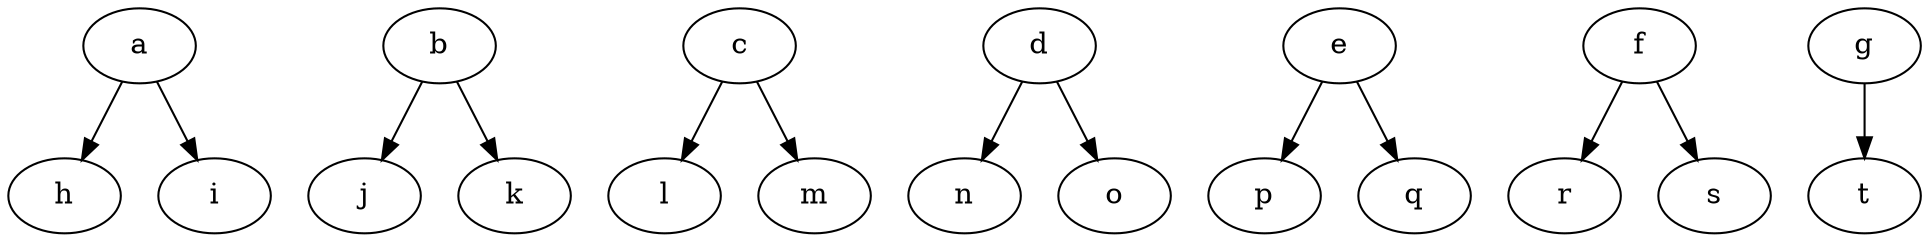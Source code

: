 digraph "graph" {
    a         [Weight=2];
    b         [Weight=3];
    c         [Weight=10];
    d         [Weight=4];
    e         [Weight=5];
    f         [Weight=2];
    g         [Weight=12];
    h         [Weight=25];
    i         [Weight=33];
    j         [Weight=2];
    k         [Weight=5];
    l         [Weight=1];
    m         [Weight=1];
    n         [Weight=23];
    o         [Weight=3];
    p         [Weight=4];
    q         [Weight=3];
    r         [Weight=8];
    s         [Weight=3];
    t         [Weight=3];
    a -> h    [Weight=4];
    a -> i    [Weight=3];
    b -> j    [Weight=45];
    b -> k    [Weight=6];
    c -> l    [Weight=9];
    c -> m    [Weight=13];
    d -> n    [Weight=7];
    d -> o    [Weight=8];
    e -> p    [Weight=3];
    e -> q    [Weight=4];
    f -> r    [Weight=5];
    f -> s    [Weight=23];
    g -> t    [Weight=5];
}